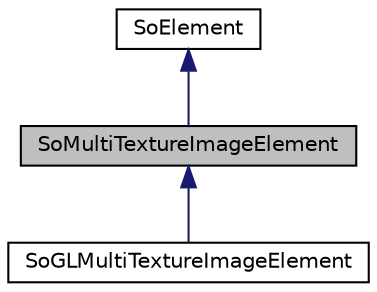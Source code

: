 digraph "SoMultiTextureImageElement"
{
 // LATEX_PDF_SIZE
  edge [fontname="Helvetica",fontsize="10",labelfontname="Helvetica",labelfontsize="10"];
  node [fontname="Helvetica",fontsize="10",shape=record];
  Node1 [label="SoMultiTextureImageElement",height=0.2,width=0.4,color="black", fillcolor="grey75", style="filled", fontcolor="black",tooltip="The SoMultiTextureImageElement class is yet to be documented."];
  Node2 -> Node1 [dir="back",color="midnightblue",fontsize="10",style="solid",fontname="Helvetica"];
  Node2 [label="SoElement",height=0.2,width=0.4,color="black", fillcolor="white", style="filled",URL="$classSoElement.html",tooltip="SoElement is the abstract base class for all elements."];
  Node1 -> Node3 [dir="back",color="midnightblue",fontsize="10",style="solid",fontname="Helvetica"];
  Node3 [label="SoGLMultiTextureImageElement",height=0.2,width=0.4,color="black", fillcolor="white", style="filled",URL="$classSoGLMultiTextureImageElement.html",tooltip="The SoGLMultiTextureImageElement class is used to control the current GL texture for texture units."];
}
